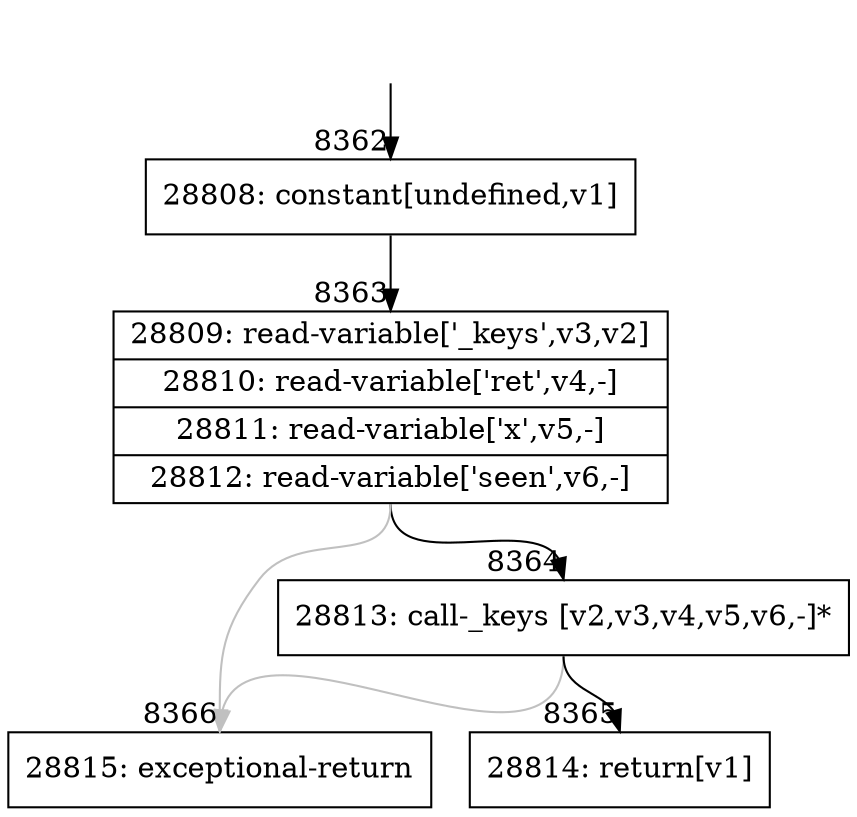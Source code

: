 digraph {
rankdir="TD"
BB_entry699[shape=none,label=""];
BB_entry699 -> BB8362 [tailport=s, headport=n, headlabel="    8362"]
BB8362 [shape=record label="{28808: constant[undefined,v1]}" ] 
BB8362 -> BB8363 [tailport=s, headport=n, headlabel="      8363"]
BB8363 [shape=record label="{28809: read-variable['_keys',v3,v2]|28810: read-variable['ret',v4,-]|28811: read-variable['x',v5,-]|28812: read-variable['seen',v6,-]}" ] 
BB8363 -> BB8364 [tailport=s, headport=n, headlabel="      8364"]
BB8363 -> BB8366 [tailport=s, headport=n, color=gray, headlabel="      8366"]
BB8364 [shape=record label="{28813: call-_keys [v2,v3,v4,v5,v6,-]*}" ] 
BB8364 -> BB8365 [tailport=s, headport=n, headlabel="      8365"]
BB8364 -> BB8366 [tailport=s, headport=n, color=gray]
BB8365 [shape=record label="{28814: return[v1]}" ] 
BB8366 [shape=record label="{28815: exceptional-return}" ] 
//#$~ 15099
}
